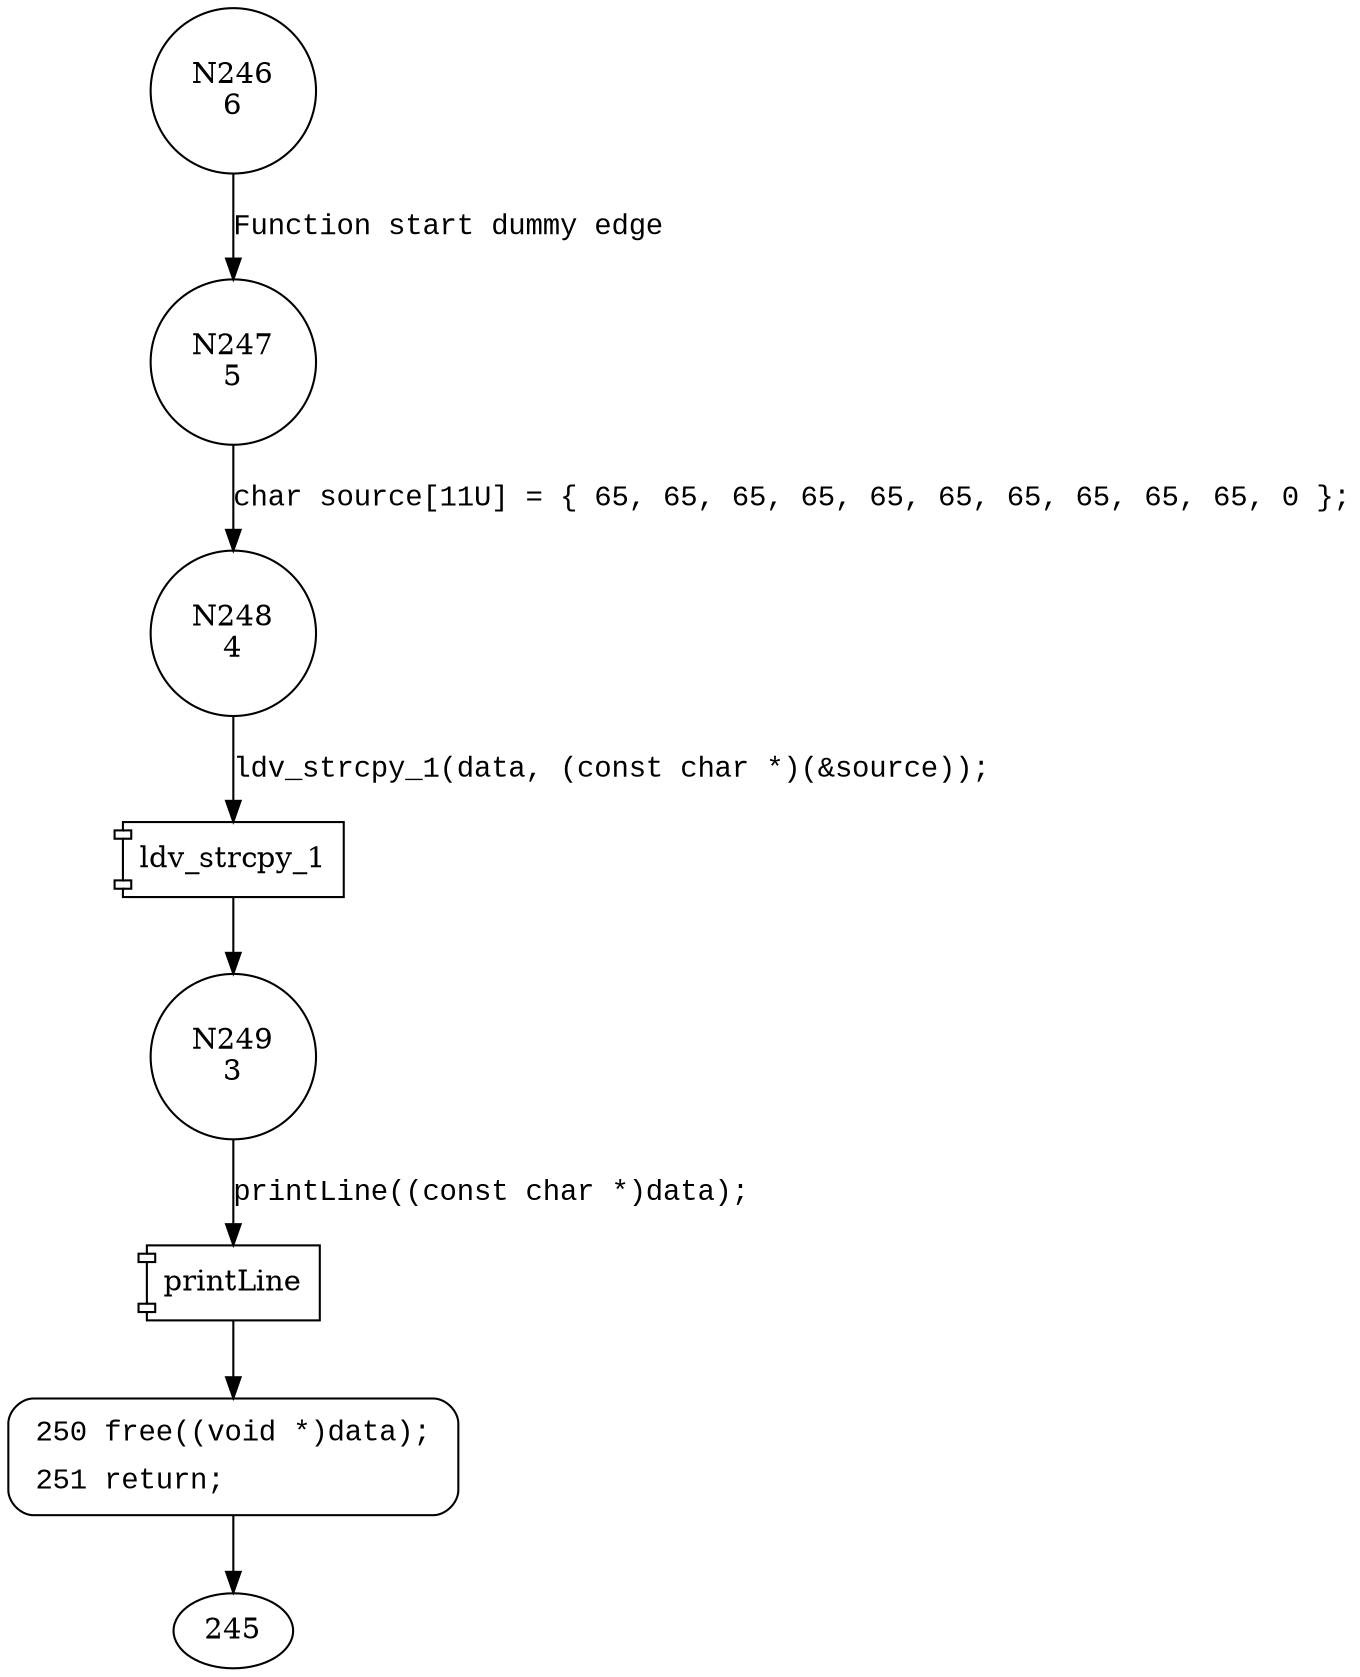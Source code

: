 digraph CWE122_Heap_Based_Buffer_Overflow__c_CWE193_char_cpy_52c_badSink {
246 [shape="circle" label="N246\n6"]
247 [shape="circle" label="N247\n5"]
248 [shape="circle" label="N248\n4"]
249 [shape="circle" label="N249\n3"]
250 [shape="circle" label="N250\n2"]
250 [style="filled,bold" penwidth="1" fillcolor="white" fontname="Courier New" shape="Mrecord" label=<<table border="0" cellborder="0" cellpadding="3" bgcolor="white"><tr><td align="right">250</td><td align="left">free((void *)data);</td></tr><tr><td align="right">251</td><td align="left">return;</td></tr></table>>]
250 -> 245[label=""]
246 -> 247 [label="Function start dummy edge" fontname="Courier New"]
100027 [shape="component" label="ldv_strcpy_1"]
248 -> 100027 [label="ldv_strcpy_1(data, (const char *)(&source));" fontname="Courier New"]
100027 -> 249 [label="" fontname="Courier New"]
100028 [shape="component" label="printLine"]
249 -> 100028 [label="printLine((const char *)data);" fontname="Courier New"]
100028 -> 250 [label="" fontname="Courier New"]
247 -> 248 [label="char source[11U] = { 65, 65, 65, 65, 65, 65, 65, 65, 65, 65, 0 };" fontname="Courier New"]
}